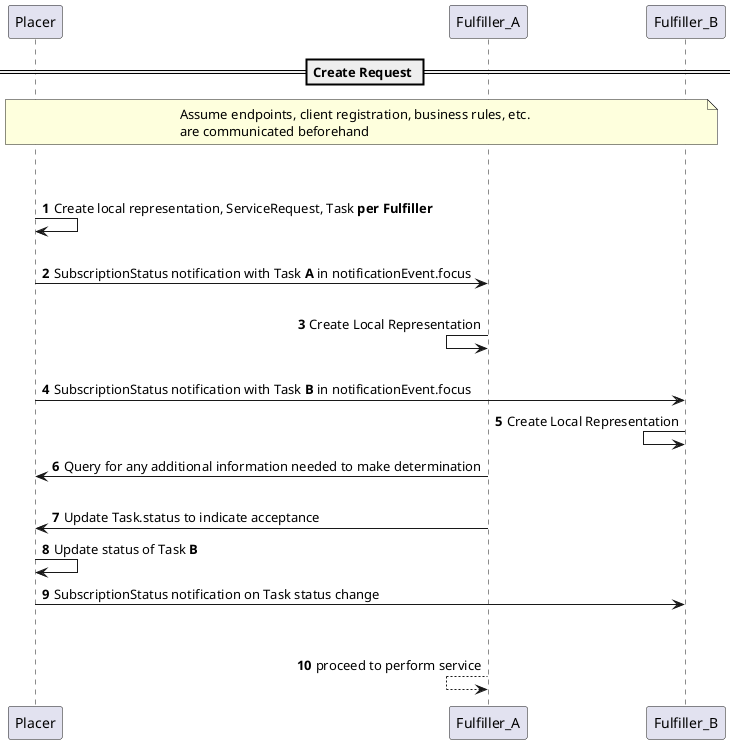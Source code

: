 @startuml
'skinparam svgDimensionStyle false
autonumber

participant Placer order 10

participant Fulfiller_A order 20 

participant Fulfiller_B order 30

== Create Request ==

note over Placer,Fulfiller_B
Assume endpoints, client registration, business rules, etc. 
are communicated beforehand
end note

||45||

Placer -> Placer : Create local representation, ServiceRequest, Task **per Fulfiller**
||20||

Placer -> Fulfiller_A: SubscriptionStatus notification with Task **A** in notificationEvent.focus
||20||

Fulfiller_A <- Fulfiller_A: Create Local Representation

||20||

Placer -> Fulfiller_B: SubscriptionStatus notification with Task **B** in notificationEvent.focus
Fulfiller_B <- Fulfiller_B: Create Local Representation


Fulfiller_A -> Placer: Query for any additional information needed to make determination
||20||

Fulfiller_A -> Placer: Update Task.status to indicate acceptance 
Placer -> Placer: Update status of Task **B**
Placer -> Fulfiller_B: SubscriptionStatus notification on Task status change

||20||

||20||

Fulfiller_A <-- Fulfiller_A: proceed to perform service
@enduml
